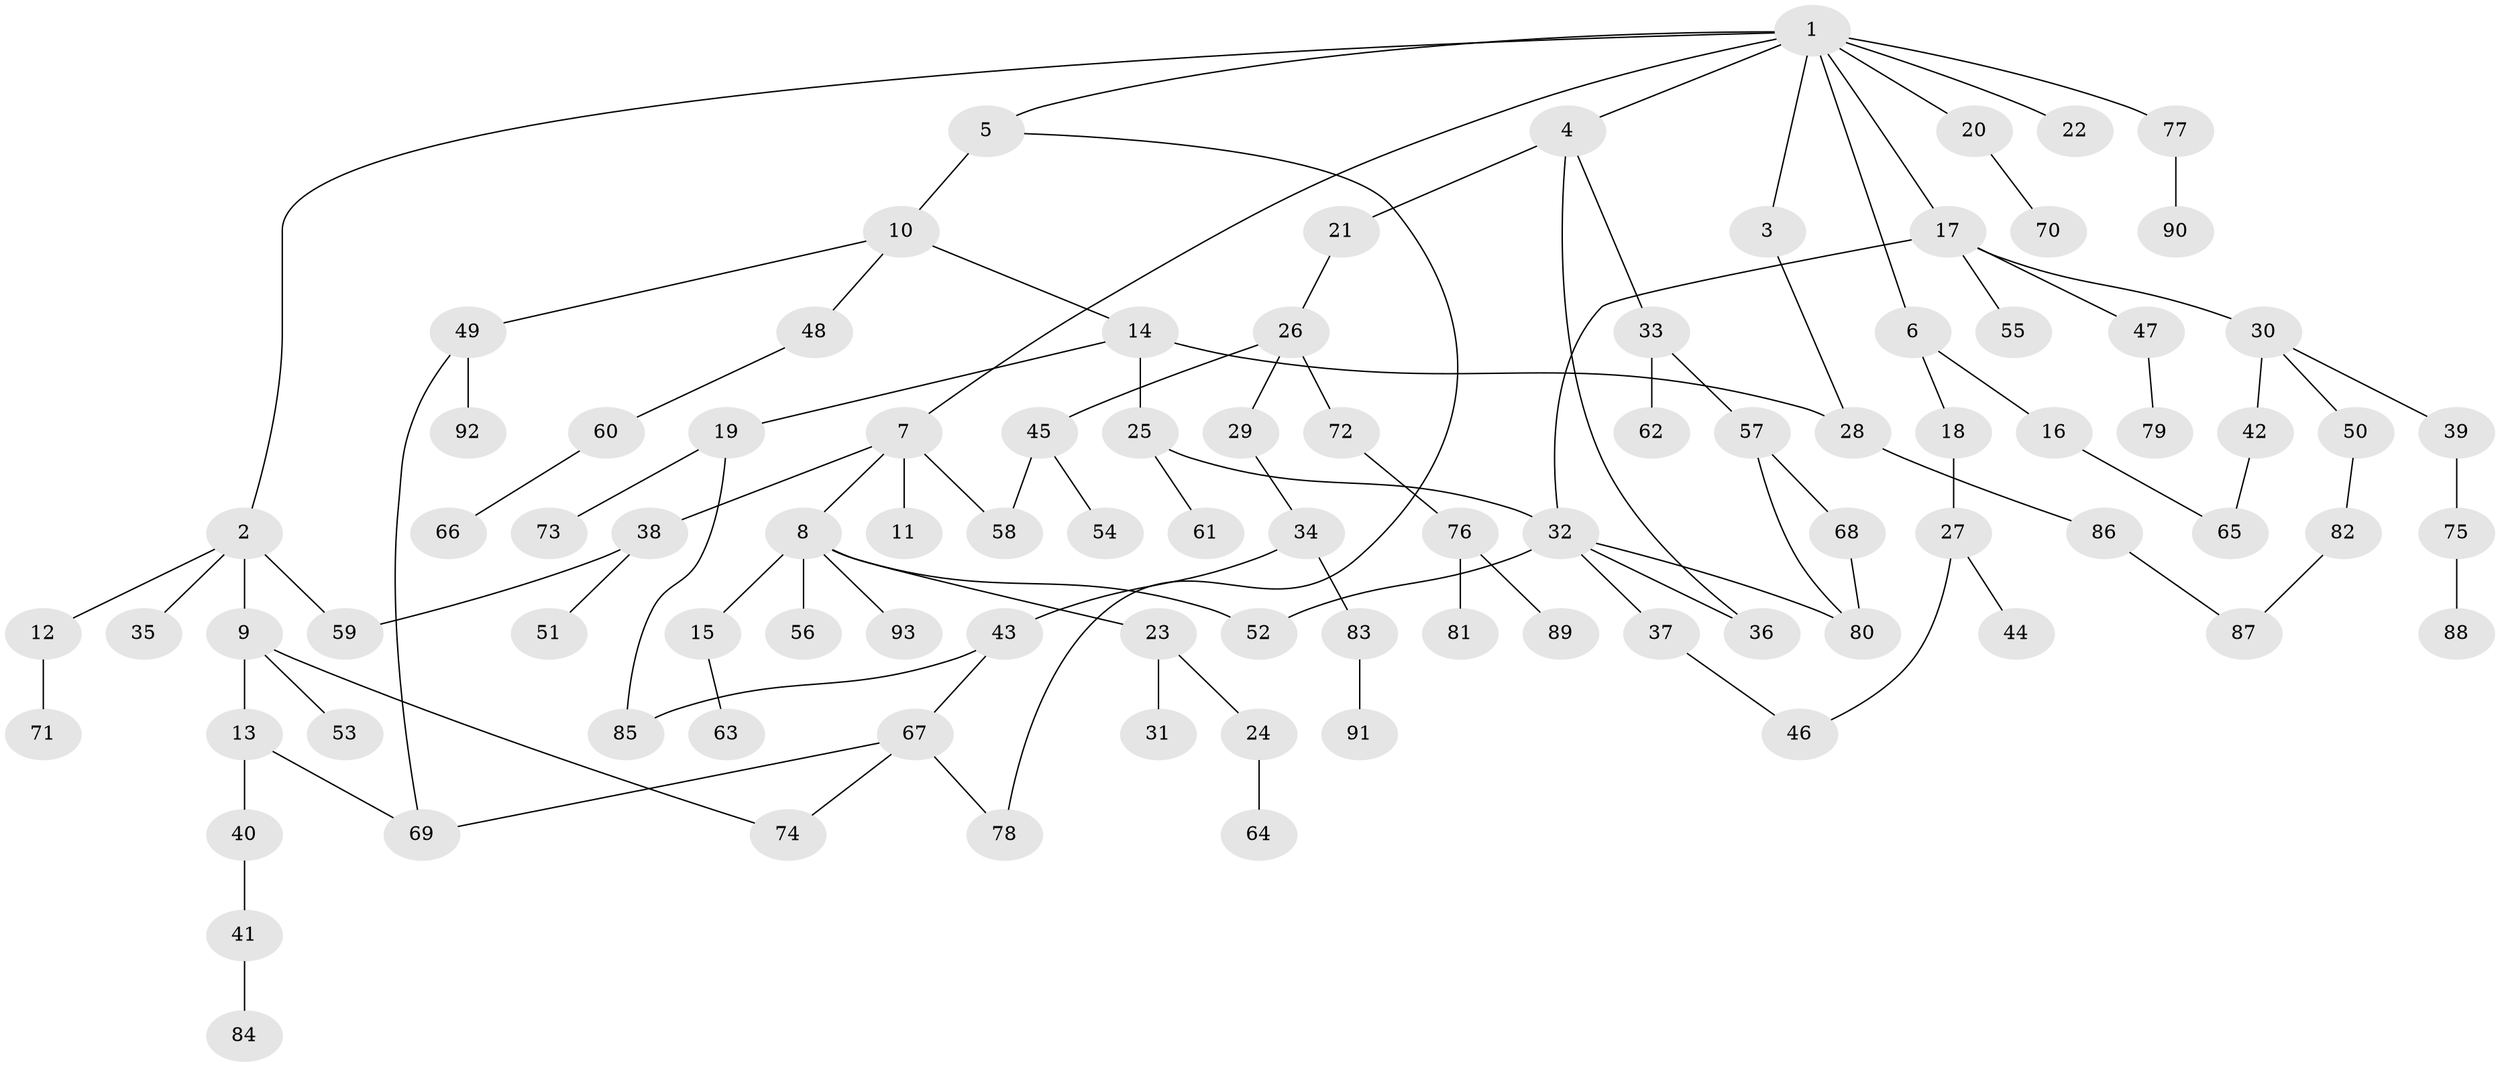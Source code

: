 // Generated by graph-tools (version 1.1) at 2025/49/03/09/25 03:49:17]
// undirected, 93 vertices, 108 edges
graph export_dot {
graph [start="1"]
  node [color=gray90,style=filled];
  1;
  2;
  3;
  4;
  5;
  6;
  7;
  8;
  9;
  10;
  11;
  12;
  13;
  14;
  15;
  16;
  17;
  18;
  19;
  20;
  21;
  22;
  23;
  24;
  25;
  26;
  27;
  28;
  29;
  30;
  31;
  32;
  33;
  34;
  35;
  36;
  37;
  38;
  39;
  40;
  41;
  42;
  43;
  44;
  45;
  46;
  47;
  48;
  49;
  50;
  51;
  52;
  53;
  54;
  55;
  56;
  57;
  58;
  59;
  60;
  61;
  62;
  63;
  64;
  65;
  66;
  67;
  68;
  69;
  70;
  71;
  72;
  73;
  74;
  75;
  76;
  77;
  78;
  79;
  80;
  81;
  82;
  83;
  84;
  85;
  86;
  87;
  88;
  89;
  90;
  91;
  92;
  93;
  1 -- 2;
  1 -- 3;
  1 -- 4;
  1 -- 5;
  1 -- 6;
  1 -- 7;
  1 -- 17;
  1 -- 20;
  1 -- 22;
  1 -- 77;
  2 -- 9;
  2 -- 12;
  2 -- 35;
  2 -- 59;
  3 -- 28;
  4 -- 21;
  4 -- 33;
  4 -- 36;
  5 -- 10;
  5 -- 78;
  6 -- 16;
  6 -- 18;
  7 -- 8;
  7 -- 11;
  7 -- 38;
  7 -- 58;
  8 -- 15;
  8 -- 23;
  8 -- 56;
  8 -- 93;
  8 -- 52;
  9 -- 13;
  9 -- 53;
  9 -- 74;
  10 -- 14;
  10 -- 48;
  10 -- 49;
  12 -- 71;
  13 -- 40;
  13 -- 69;
  14 -- 19;
  14 -- 25;
  14 -- 28;
  15 -- 63;
  16 -- 65;
  17 -- 30;
  17 -- 32;
  17 -- 47;
  17 -- 55;
  18 -- 27;
  19 -- 73;
  19 -- 85;
  20 -- 70;
  21 -- 26;
  23 -- 24;
  23 -- 31;
  24 -- 64;
  25 -- 61;
  25 -- 32;
  26 -- 29;
  26 -- 45;
  26 -- 72;
  27 -- 44;
  27 -- 46;
  28 -- 86;
  29 -- 34;
  30 -- 39;
  30 -- 42;
  30 -- 50;
  32 -- 37;
  32 -- 52;
  32 -- 80;
  32 -- 36;
  33 -- 57;
  33 -- 62;
  34 -- 43;
  34 -- 83;
  37 -- 46;
  38 -- 51;
  38 -- 59;
  39 -- 75;
  40 -- 41;
  41 -- 84;
  42 -- 65;
  43 -- 67;
  43 -- 85;
  45 -- 54;
  45 -- 58;
  47 -- 79;
  48 -- 60;
  49 -- 92;
  49 -- 69;
  50 -- 82;
  57 -- 68;
  57 -- 80;
  60 -- 66;
  67 -- 74;
  67 -- 78;
  67 -- 69;
  68 -- 80;
  72 -- 76;
  75 -- 88;
  76 -- 81;
  76 -- 89;
  77 -- 90;
  82 -- 87;
  83 -- 91;
  86 -- 87;
}
